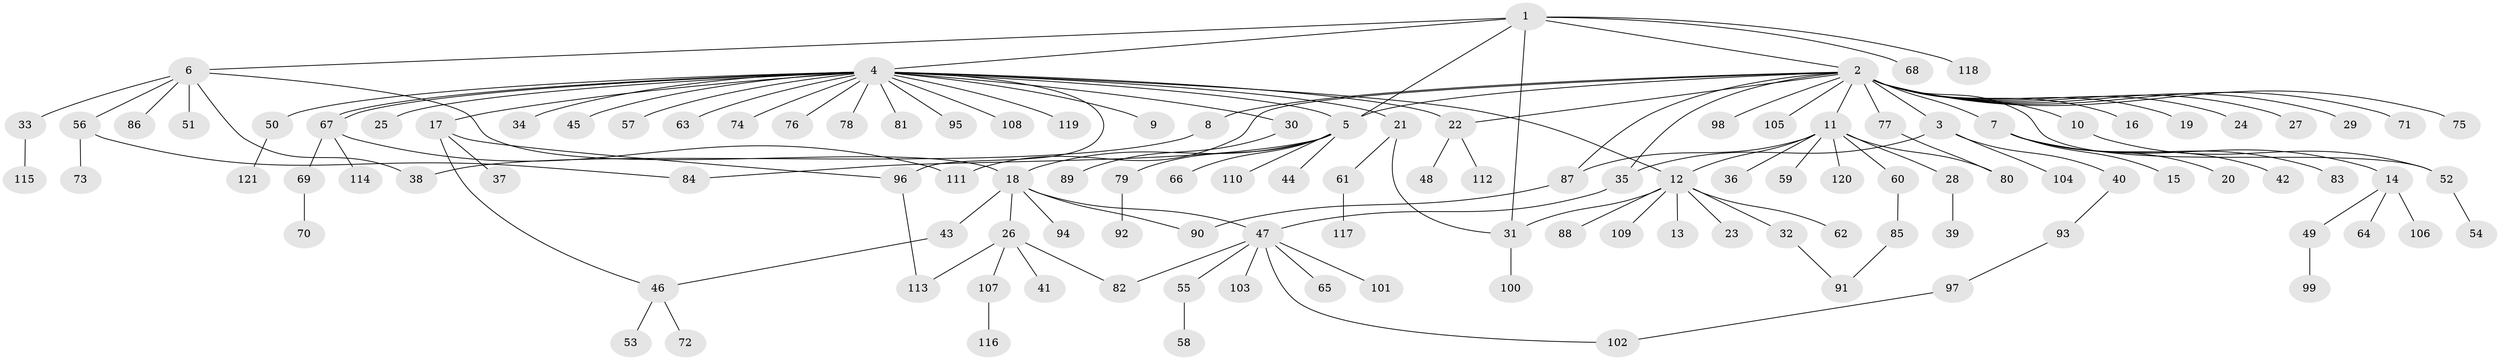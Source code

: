 // coarse degree distribution, {17: 0.03333333333333333, 1: 0.7666666666666667, 2: 0.1, 13: 0.016666666666666666, 10: 0.016666666666666666, 7: 0.016666666666666666, 3: 0.03333333333333333, 6: 0.016666666666666666}
// Generated by graph-tools (version 1.1) at 2025/50/03/04/25 21:50:57]
// undirected, 121 vertices, 143 edges
graph export_dot {
graph [start="1"]
  node [color=gray90,style=filled];
  1;
  2;
  3;
  4;
  5;
  6;
  7;
  8;
  9;
  10;
  11;
  12;
  13;
  14;
  15;
  16;
  17;
  18;
  19;
  20;
  21;
  22;
  23;
  24;
  25;
  26;
  27;
  28;
  29;
  30;
  31;
  32;
  33;
  34;
  35;
  36;
  37;
  38;
  39;
  40;
  41;
  42;
  43;
  44;
  45;
  46;
  47;
  48;
  49;
  50;
  51;
  52;
  53;
  54;
  55;
  56;
  57;
  58;
  59;
  60;
  61;
  62;
  63;
  64;
  65;
  66;
  67;
  68;
  69;
  70;
  71;
  72;
  73;
  74;
  75;
  76;
  77;
  78;
  79;
  80;
  81;
  82;
  83;
  84;
  85;
  86;
  87;
  88;
  89;
  90;
  91;
  92;
  93;
  94;
  95;
  96;
  97;
  98;
  99;
  100;
  101;
  102;
  103;
  104;
  105;
  106;
  107;
  108;
  109;
  110;
  111;
  112;
  113;
  114;
  115;
  116;
  117;
  118;
  119;
  120;
  121;
  1 -- 2;
  1 -- 4;
  1 -- 5;
  1 -- 6;
  1 -- 31;
  1 -- 68;
  1 -- 118;
  2 -- 3;
  2 -- 5;
  2 -- 7;
  2 -- 8;
  2 -- 10;
  2 -- 11;
  2 -- 16;
  2 -- 19;
  2 -- 22;
  2 -- 24;
  2 -- 27;
  2 -- 29;
  2 -- 35;
  2 -- 52;
  2 -- 71;
  2 -- 75;
  2 -- 77;
  2 -- 87;
  2 -- 98;
  2 -- 105;
  2 -- 111;
  3 -- 35;
  3 -- 40;
  3 -- 104;
  4 -- 5;
  4 -- 9;
  4 -- 12;
  4 -- 17;
  4 -- 21;
  4 -- 22;
  4 -- 25;
  4 -- 30;
  4 -- 34;
  4 -- 45;
  4 -- 50;
  4 -- 57;
  4 -- 63;
  4 -- 67;
  4 -- 67;
  4 -- 74;
  4 -- 76;
  4 -- 78;
  4 -- 81;
  4 -- 95;
  4 -- 96;
  4 -- 108;
  4 -- 119;
  5 -- 18;
  5 -- 44;
  5 -- 66;
  5 -- 79;
  5 -- 84;
  5 -- 110;
  6 -- 18;
  6 -- 33;
  6 -- 38;
  6 -- 51;
  6 -- 56;
  6 -- 86;
  7 -- 14;
  7 -- 15;
  7 -- 20;
  7 -- 42;
  7 -- 83;
  8 -- 38;
  10 -- 52;
  11 -- 12;
  11 -- 28;
  11 -- 36;
  11 -- 59;
  11 -- 60;
  11 -- 80;
  11 -- 87;
  11 -- 120;
  12 -- 13;
  12 -- 23;
  12 -- 31;
  12 -- 32;
  12 -- 62;
  12 -- 88;
  12 -- 109;
  14 -- 49;
  14 -- 64;
  14 -- 106;
  17 -- 37;
  17 -- 46;
  17 -- 96;
  18 -- 26;
  18 -- 43;
  18 -- 47;
  18 -- 90;
  18 -- 94;
  21 -- 31;
  21 -- 61;
  22 -- 48;
  22 -- 112;
  26 -- 41;
  26 -- 82;
  26 -- 107;
  26 -- 113;
  28 -- 39;
  30 -- 89;
  31 -- 100;
  32 -- 91;
  33 -- 115;
  35 -- 47;
  40 -- 93;
  43 -- 46;
  46 -- 53;
  46 -- 72;
  47 -- 55;
  47 -- 65;
  47 -- 82;
  47 -- 101;
  47 -- 102;
  47 -- 103;
  49 -- 99;
  50 -- 121;
  52 -- 54;
  55 -- 58;
  56 -- 73;
  56 -- 84;
  60 -- 85;
  61 -- 117;
  67 -- 69;
  67 -- 111;
  67 -- 114;
  69 -- 70;
  77 -- 80;
  79 -- 92;
  85 -- 91;
  87 -- 90;
  93 -- 97;
  96 -- 113;
  97 -- 102;
  107 -- 116;
}
